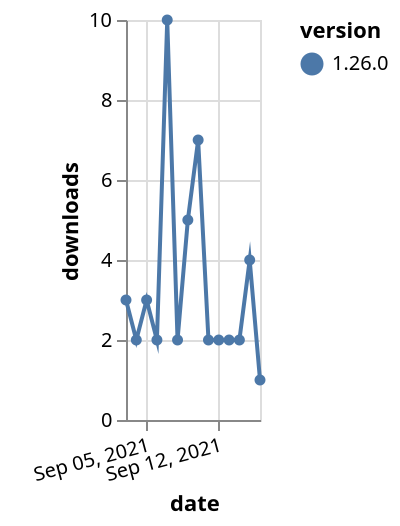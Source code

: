{"$schema": "https://vega.github.io/schema/vega-lite/v5.json", "description": "A simple bar chart with embedded data.", "data": {"values": [{"date": "2021-09-03", "total": 5784, "delta": 3, "version": "1.26.0"}, {"date": "2021-09-04", "total": 5786, "delta": 2, "version": "1.26.0"}, {"date": "2021-09-05", "total": 5789, "delta": 3, "version": "1.26.0"}, {"date": "2021-09-06", "total": 5791, "delta": 2, "version": "1.26.0"}, {"date": "2021-09-07", "total": 5801, "delta": 10, "version": "1.26.0"}, {"date": "2021-09-08", "total": 5803, "delta": 2, "version": "1.26.0"}, {"date": "2021-09-09", "total": 5808, "delta": 5, "version": "1.26.0"}, {"date": "2021-09-10", "total": 5815, "delta": 7, "version": "1.26.0"}, {"date": "2021-09-11", "total": 5817, "delta": 2, "version": "1.26.0"}, {"date": "2021-09-12", "total": 5819, "delta": 2, "version": "1.26.0"}, {"date": "2021-09-13", "total": 5821, "delta": 2, "version": "1.26.0"}, {"date": "2021-09-14", "total": 5823, "delta": 2, "version": "1.26.0"}, {"date": "2021-09-15", "total": 5827, "delta": 4, "version": "1.26.0"}, {"date": "2021-09-16", "total": 5828, "delta": 1, "version": "1.26.0"}]}, "width": "container", "mark": {"type": "line", "point": {"filled": true}}, "encoding": {"x": {"field": "date", "type": "temporal", "timeUnit": "yearmonthdate", "title": "date", "axis": {"labelAngle": -15}}, "y": {"field": "delta", "type": "quantitative", "title": "downloads"}, "color": {"field": "version", "type": "nominal"}, "tooltip": {"field": "delta"}}}